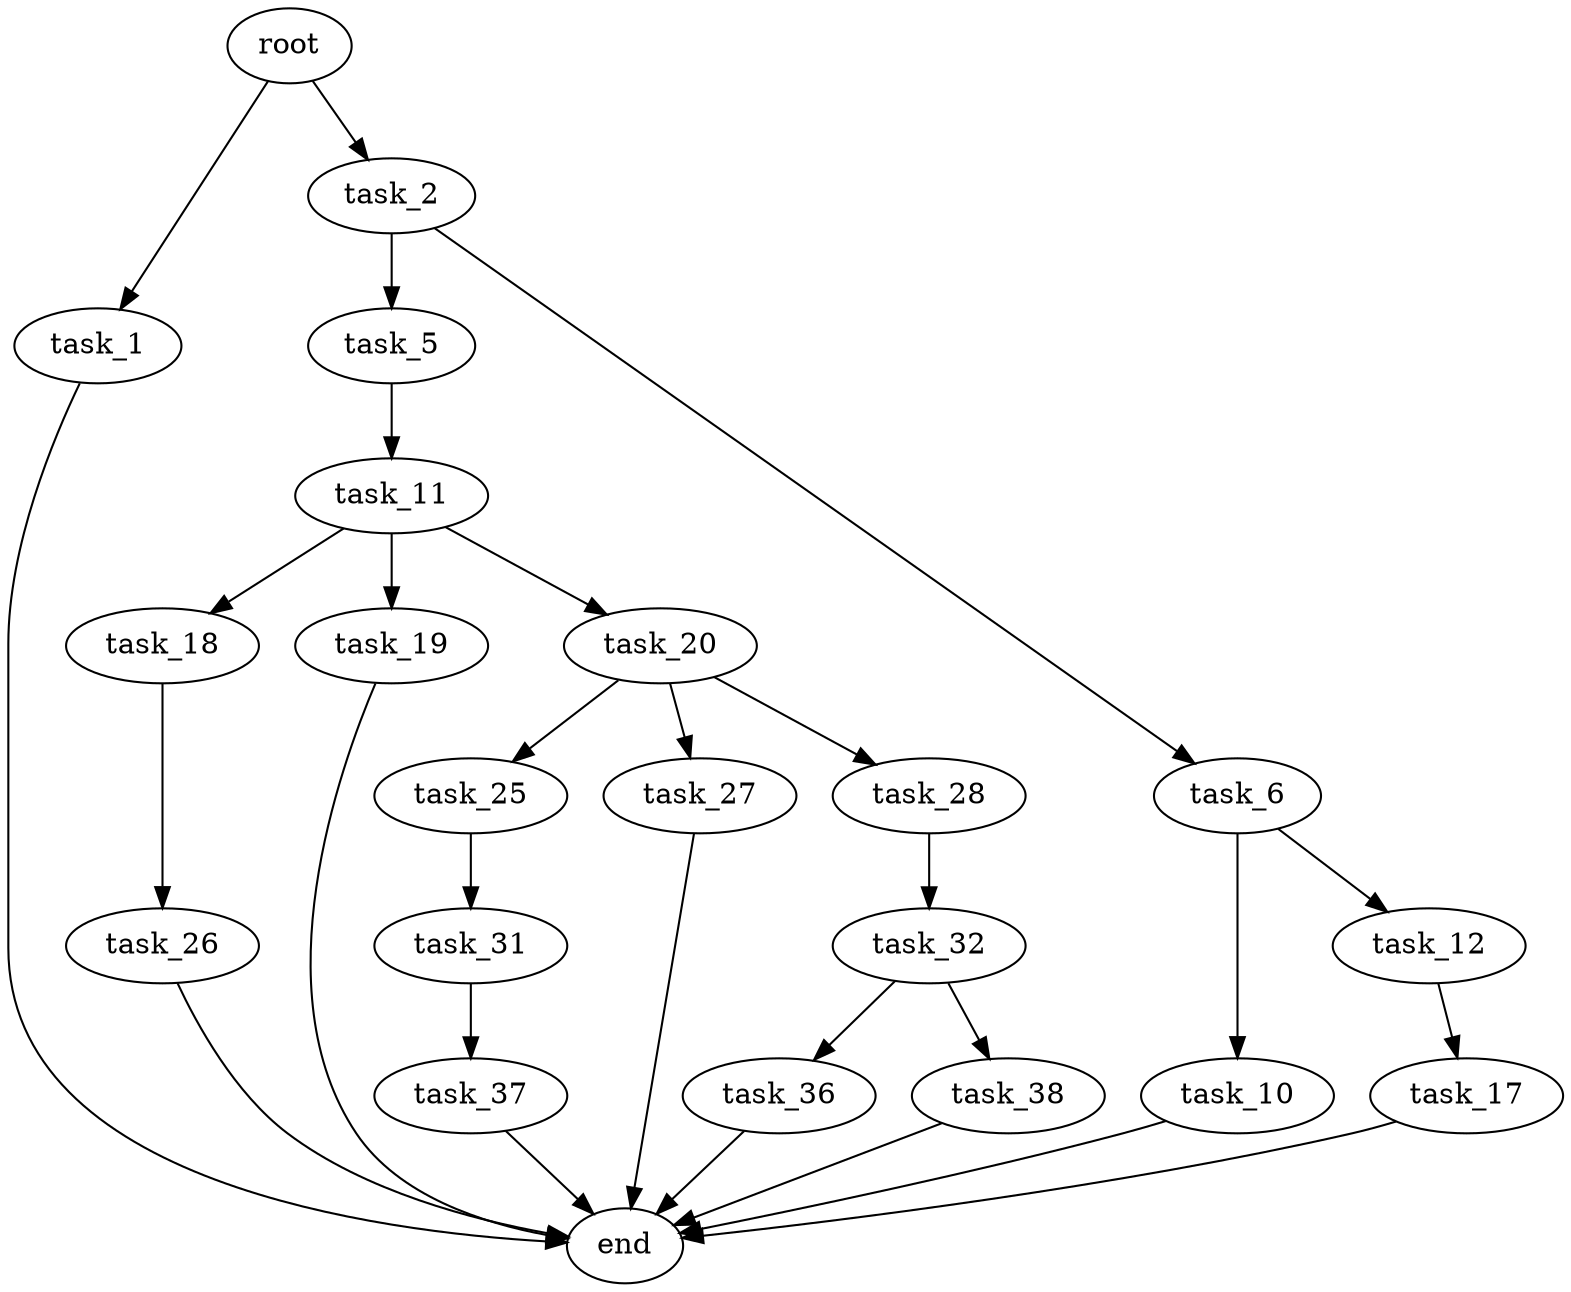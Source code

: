 digraph G {
  root [size="0.000000"];
  task_1 [size="10434898118.000000"];
  task_2 [size="68719476736.000000"];
  end [size="0.000000"];
  task_5 [size="13128682860.000000"];
  task_6 [size="28152836646.000000"];
  task_11 [size="25269360882.000000"];
  task_10 [size="842526811.000000"];
  task_12 [size="920540471.000000"];
  task_18 [size="16645079739.000000"];
  task_19 [size="294566939318.000000"];
  task_20 [size="7264247337.000000"];
  task_17 [size="368293445632.000000"];
  task_26 [size="549755813888.000000"];
  task_25 [size="7821168940.000000"];
  task_27 [size="88685654411.000000"];
  task_28 [size="77713362281.000000"];
  task_31 [size="589924001680.000000"];
  task_32 [size="549755813888.000000"];
  task_37 [size="4801939839.000000"];
  task_36 [size="368293445632.000000"];
  task_38 [size="946987899622.000000"];

  root -> task_1 [size="1.000000"];
  root -> task_2 [size="1.000000"];
  task_1 -> end [size="1.000000"];
  task_2 -> task_5 [size="134217728.000000"];
  task_2 -> task_6 [size="134217728.000000"];
  task_5 -> task_11 [size="209715200.000000"];
  task_6 -> task_10 [size="536870912.000000"];
  task_6 -> task_12 [size="536870912.000000"];
  task_11 -> task_18 [size="411041792.000000"];
  task_11 -> task_19 [size="411041792.000000"];
  task_11 -> task_20 [size="411041792.000000"];
  task_10 -> end [size="1.000000"];
  task_12 -> task_17 [size="75497472.000000"];
  task_18 -> task_26 [size="301989888.000000"];
  task_19 -> end [size="1.000000"];
  task_20 -> task_25 [size="301989888.000000"];
  task_20 -> task_27 [size="301989888.000000"];
  task_20 -> task_28 [size="301989888.000000"];
  task_17 -> end [size="1.000000"];
  task_26 -> end [size="1.000000"];
  task_25 -> task_31 [size="536870912.000000"];
  task_27 -> end [size="1.000000"];
  task_28 -> task_32 [size="75497472.000000"];
  task_31 -> task_37 [size="536870912.000000"];
  task_32 -> task_36 [size="536870912.000000"];
  task_32 -> task_38 [size="536870912.000000"];
  task_37 -> end [size="1.000000"];
  task_36 -> end [size="1.000000"];
  task_38 -> end [size="1.000000"];
}
